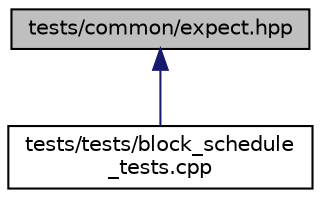 digraph "tests/common/expect.hpp"
{
  edge [fontname="Helvetica",fontsize="10",labelfontname="Helvetica",labelfontsize="10"];
  node [fontname="Helvetica",fontsize="10",shape=record];
  Node1 [label="tests/common/expect.hpp",height=0.2,width=0.4,color="black", fillcolor="grey75", style="filled", fontcolor="black"];
  Node1 -> Node2 [dir="back",color="midnightblue",fontsize="10",style="solid"];
  Node2 [label="tests/tests/block_schedule\l_tests.cpp",height=0.2,width=0.4,color="black", fillcolor="white", style="filled",URL="$block__schedule__tests_8cpp.html"];
}
